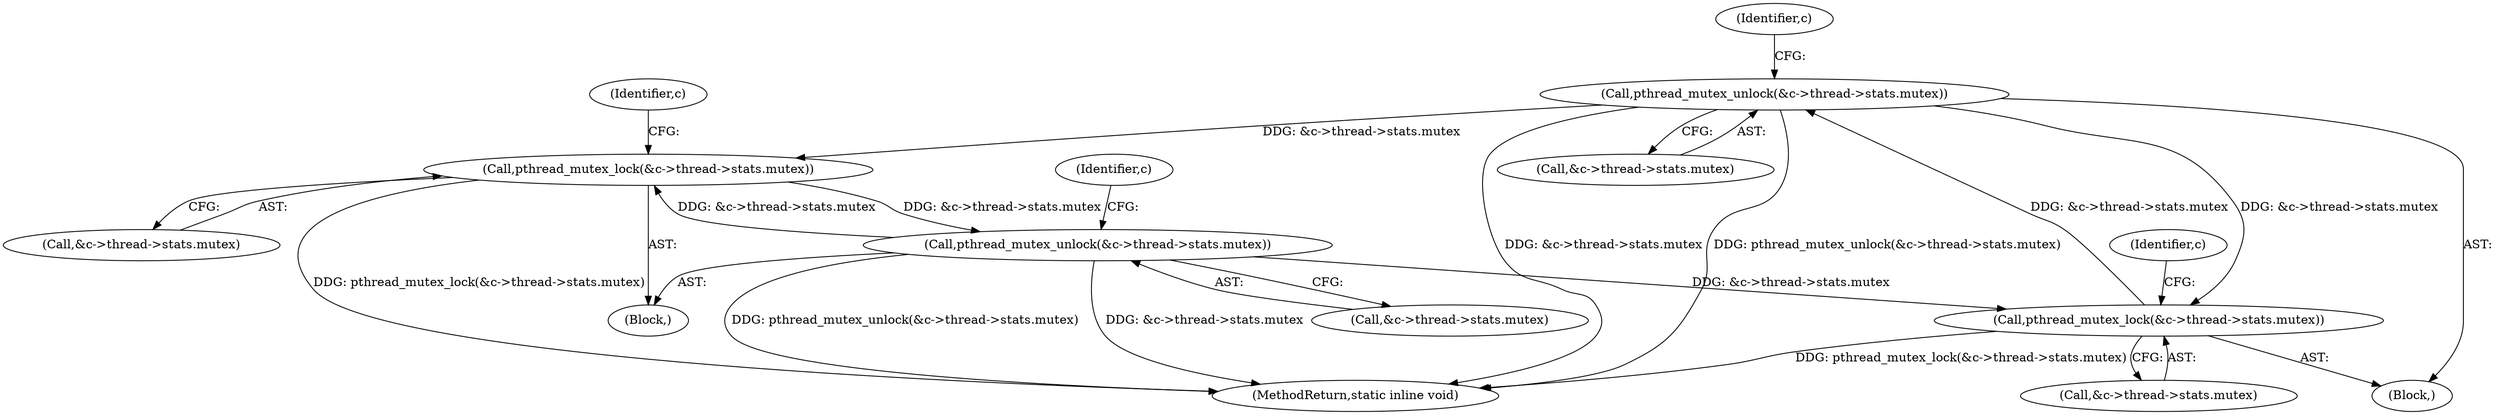 digraph "0_memcached_a8c4a82787b8b6c256d61bd5c42fb7f92d1bae00@API" {
"1000632" [label="(Call,pthread_mutex_unlock(&c->thread->stats.mutex))"];
"1000607" [label="(Call,pthread_mutex_lock(&c->thread->stats.mutex))"];
"1000632" [label="(Call,pthread_mutex_unlock(&c->thread->stats.mutex))"];
"1000586" [label="(Call,pthread_mutex_unlock(&c->thread->stats.mutex))"];
"1000556" [label="(Call,pthread_mutex_lock(&c->thread->stats.mutex))"];
"1000557" [label="(Call,&c->thread->stats.mutex)"];
"1000556" [label="(Call,pthread_mutex_lock(&c->thread->stats.mutex))"];
"1000599" [label="(Identifier,c)"];
"1000633" [label="(Call,&c->thread->stats.mutex)"];
"1000571" [label="(Identifier,c)"];
"1000606" [label="(Block,)"];
"1000620" [label="(Identifier,c)"];
"1000756" [label="(MethodReturn,static inline void)"];
"1000586" [label="(Call,pthread_mutex_unlock(&c->thread->stats.mutex))"];
"1000608" [label="(Call,&c->thread->stats.mutex)"];
"1000643" [label="(Identifier,c)"];
"1000587" [label="(Call,&c->thread->stats.mutex)"];
"1000607" [label="(Call,pthread_mutex_lock(&c->thread->stats.mutex))"];
"1000191" [label="(Block,)"];
"1000632" [label="(Call,pthread_mutex_unlock(&c->thread->stats.mutex))"];
"1000632" -> "1000606"  [label="AST: "];
"1000632" -> "1000633"  [label="CFG: "];
"1000633" -> "1000632"  [label="AST: "];
"1000643" -> "1000632"  [label="CFG: "];
"1000632" -> "1000756"  [label="DDG: pthread_mutex_unlock(&c->thread->stats.mutex)"];
"1000632" -> "1000756"  [label="DDG: &c->thread->stats.mutex"];
"1000632" -> "1000556"  [label="DDG: &c->thread->stats.mutex"];
"1000632" -> "1000607"  [label="DDG: &c->thread->stats.mutex"];
"1000607" -> "1000632"  [label="DDG: &c->thread->stats.mutex"];
"1000607" -> "1000606"  [label="AST: "];
"1000607" -> "1000608"  [label="CFG: "];
"1000608" -> "1000607"  [label="AST: "];
"1000620" -> "1000607"  [label="CFG: "];
"1000607" -> "1000756"  [label="DDG: pthread_mutex_lock(&c->thread->stats.mutex)"];
"1000586" -> "1000607"  [label="DDG: &c->thread->stats.mutex"];
"1000586" -> "1000191"  [label="AST: "];
"1000586" -> "1000587"  [label="CFG: "];
"1000587" -> "1000586"  [label="AST: "];
"1000599" -> "1000586"  [label="CFG: "];
"1000586" -> "1000756"  [label="DDG: pthread_mutex_unlock(&c->thread->stats.mutex)"];
"1000586" -> "1000756"  [label="DDG: &c->thread->stats.mutex"];
"1000586" -> "1000556"  [label="DDG: &c->thread->stats.mutex"];
"1000556" -> "1000586"  [label="DDG: &c->thread->stats.mutex"];
"1000556" -> "1000191"  [label="AST: "];
"1000556" -> "1000557"  [label="CFG: "];
"1000557" -> "1000556"  [label="AST: "];
"1000571" -> "1000556"  [label="CFG: "];
"1000556" -> "1000756"  [label="DDG: pthread_mutex_lock(&c->thread->stats.mutex)"];
}
